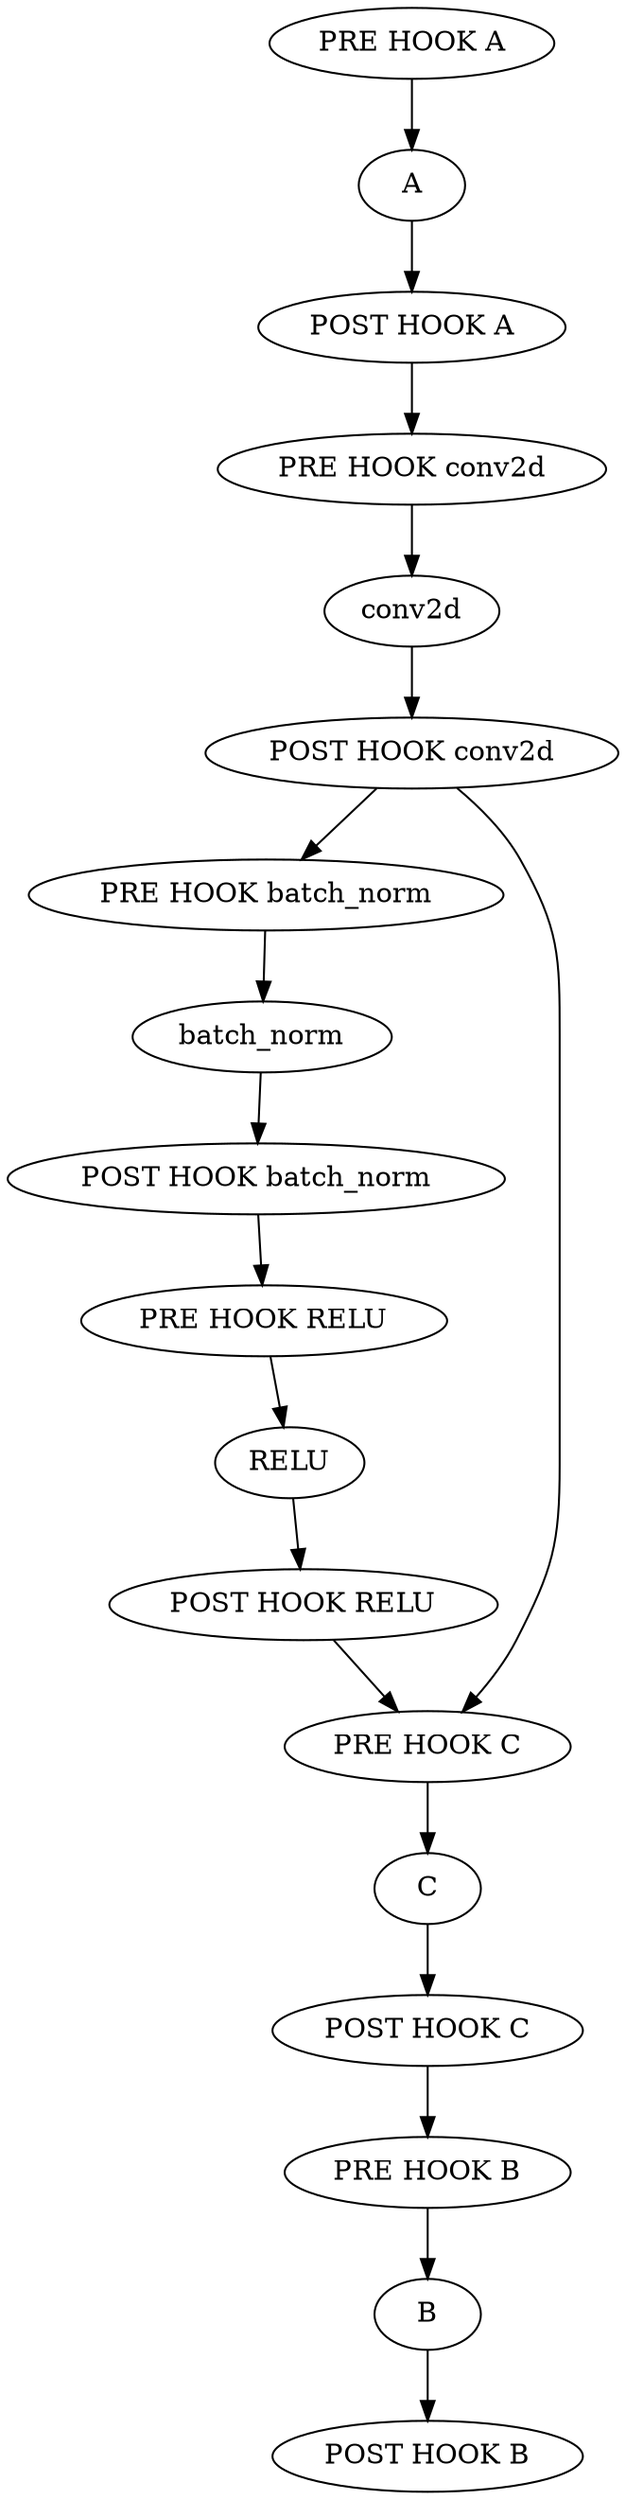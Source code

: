 strict digraph  {
conv2d [associated_ip_node_keys="{'PRE HOOK conv2d', 'POST HOOK conv2d'}", node_type="InsertionPointGraphNodeType.OPERATOR", op_meta=None, regular_node_ref="{'op_exec_context': <nncf.dynamic_graph.graph.OperationExecutionContext object at 0x7f8ca4e9ae50>}"];
batch_norm [associated_ip_node_keys="{'PRE HOOK batch_norm', 'POST HOOK batch_norm'}", node_type="InsertionPointGraphNodeType.OPERATOR", op_meta=None, regular_node_ref="{'op_exec_context': <nncf.dynamic_graph.graph.OperationExecutionContext object at 0x7f8ca4e9ab50>}"];
RELU [associated_ip_node_keys="{'POST HOOK RELU', 'PRE HOOK RELU'}", node_type="InsertionPointGraphNodeType.OPERATOR", op_meta=None, regular_node_ref="{'op_exec_context': <nncf.dynamic_graph.graph.OperationExecutionContext object at 0x7f8ca4e9a850>}"];
A [associated_ip_node_keys="{'POST HOOK A', 'PRE HOOK A'}", node_type="InsertionPointGraphNodeType.OPERATOR", op_meta=None, regular_node_ref="{'op_exec_context': <nncf.dynamic_graph.graph.OperationExecutionContext object at 0x7f8ca4e9a590>}"];
B [associated_ip_node_keys="{'PRE HOOK B', 'POST HOOK B'}", node_type="InsertionPointGraphNodeType.OPERATOR", op_meta=None, regular_node_ref="{'op_exec_context': <nncf.dynamic_graph.graph.OperationExecutionContext object at 0x7f8ca4e9a2d0>}"];
C [associated_ip_node_keys="{'PRE HOOK C', 'POST HOOK C'}", node_type="InsertionPointGraphNodeType.OPERATOR", op_meta=None, regular_node_ref="{'op_exec_context': <nncf.dynamic_graph.graph.OperationExecutionContext object at 0x7f8ca4e967d0>}"];
"PRE HOOK conv2d" [insertion_point_data="InsertionType.OPERATOR_PRE_HOOK /conv2d_0", node_type="InsertionPointGraphNodeType.INSERTION_POINT"];
"POST HOOK conv2d" [insertion_point_data="InsertionType.OPERATOR_POST_HOOK /conv2d_0", node_type="InsertionPointGraphNodeType.INSERTION_POINT"];
"PRE HOOK batch_norm" [insertion_point_data="InsertionType.OPERATOR_PRE_HOOK /batch_norm_0", node_type="InsertionPointGraphNodeType.INSERTION_POINT"];
"POST HOOK batch_norm" [insertion_point_data="InsertionType.OPERATOR_POST_HOOK /batch_norm_0", node_type="InsertionPointGraphNodeType.INSERTION_POINT"];
"PRE HOOK RELU" [insertion_point_data="InsertionType.OPERATOR_PRE_HOOK /RELU_0", node_type="InsertionPointGraphNodeType.INSERTION_POINT"];
"POST HOOK RELU" [insertion_point_data="InsertionType.OPERATOR_POST_HOOK /RELU_0", node_type="InsertionPointGraphNodeType.INSERTION_POINT"];
"PRE HOOK A" [insertion_point_data="InsertionType.OPERATOR_PRE_HOOK /A_0", node_type="InsertionPointGraphNodeType.INSERTION_POINT"];
"POST HOOK A" [insertion_point_data="InsertionType.OPERATOR_POST_HOOK /A_0", node_type="InsertionPointGraphNodeType.INSERTION_POINT"];
"PRE HOOK B" [insertion_point_data="InsertionType.OPERATOR_PRE_HOOK /B_0", node_type="InsertionPointGraphNodeType.INSERTION_POINT"];
"POST HOOK B" [insertion_point_data="InsertionType.OPERATOR_POST_HOOK /B_0", node_type="InsertionPointGraphNodeType.INSERTION_POINT"];
"PRE HOOK C" [insertion_point_data="InsertionType.OPERATOR_PRE_HOOK /C_0", node_type="InsertionPointGraphNodeType.INSERTION_POINT"];
"POST HOOK C" [insertion_point_data="InsertionType.OPERATOR_POST_HOOK /C_0", node_type="InsertionPointGraphNodeType.INSERTION_POINT"];
conv2d -> "POST HOOK conv2d";
batch_norm -> "POST HOOK batch_norm";
RELU -> "POST HOOK RELU";
A -> "POST HOOK A";
B -> "POST HOOK B";
C -> "POST HOOK C";
"PRE HOOK conv2d" -> conv2d;
"POST HOOK conv2d" -> "PRE HOOK batch_norm";
"POST HOOK conv2d" -> "PRE HOOK C";
"PRE HOOK batch_norm" -> batch_norm;
"POST HOOK batch_norm" -> "PRE HOOK RELU";
"PRE HOOK RELU" -> RELU;
"POST HOOK RELU" -> "PRE HOOK C";
"PRE HOOK A" -> A;
"POST HOOK A" -> "PRE HOOK conv2d";
"PRE HOOK B" -> B;
"PRE HOOK C" -> C;
"POST HOOK C" -> "PRE HOOK B";
}

